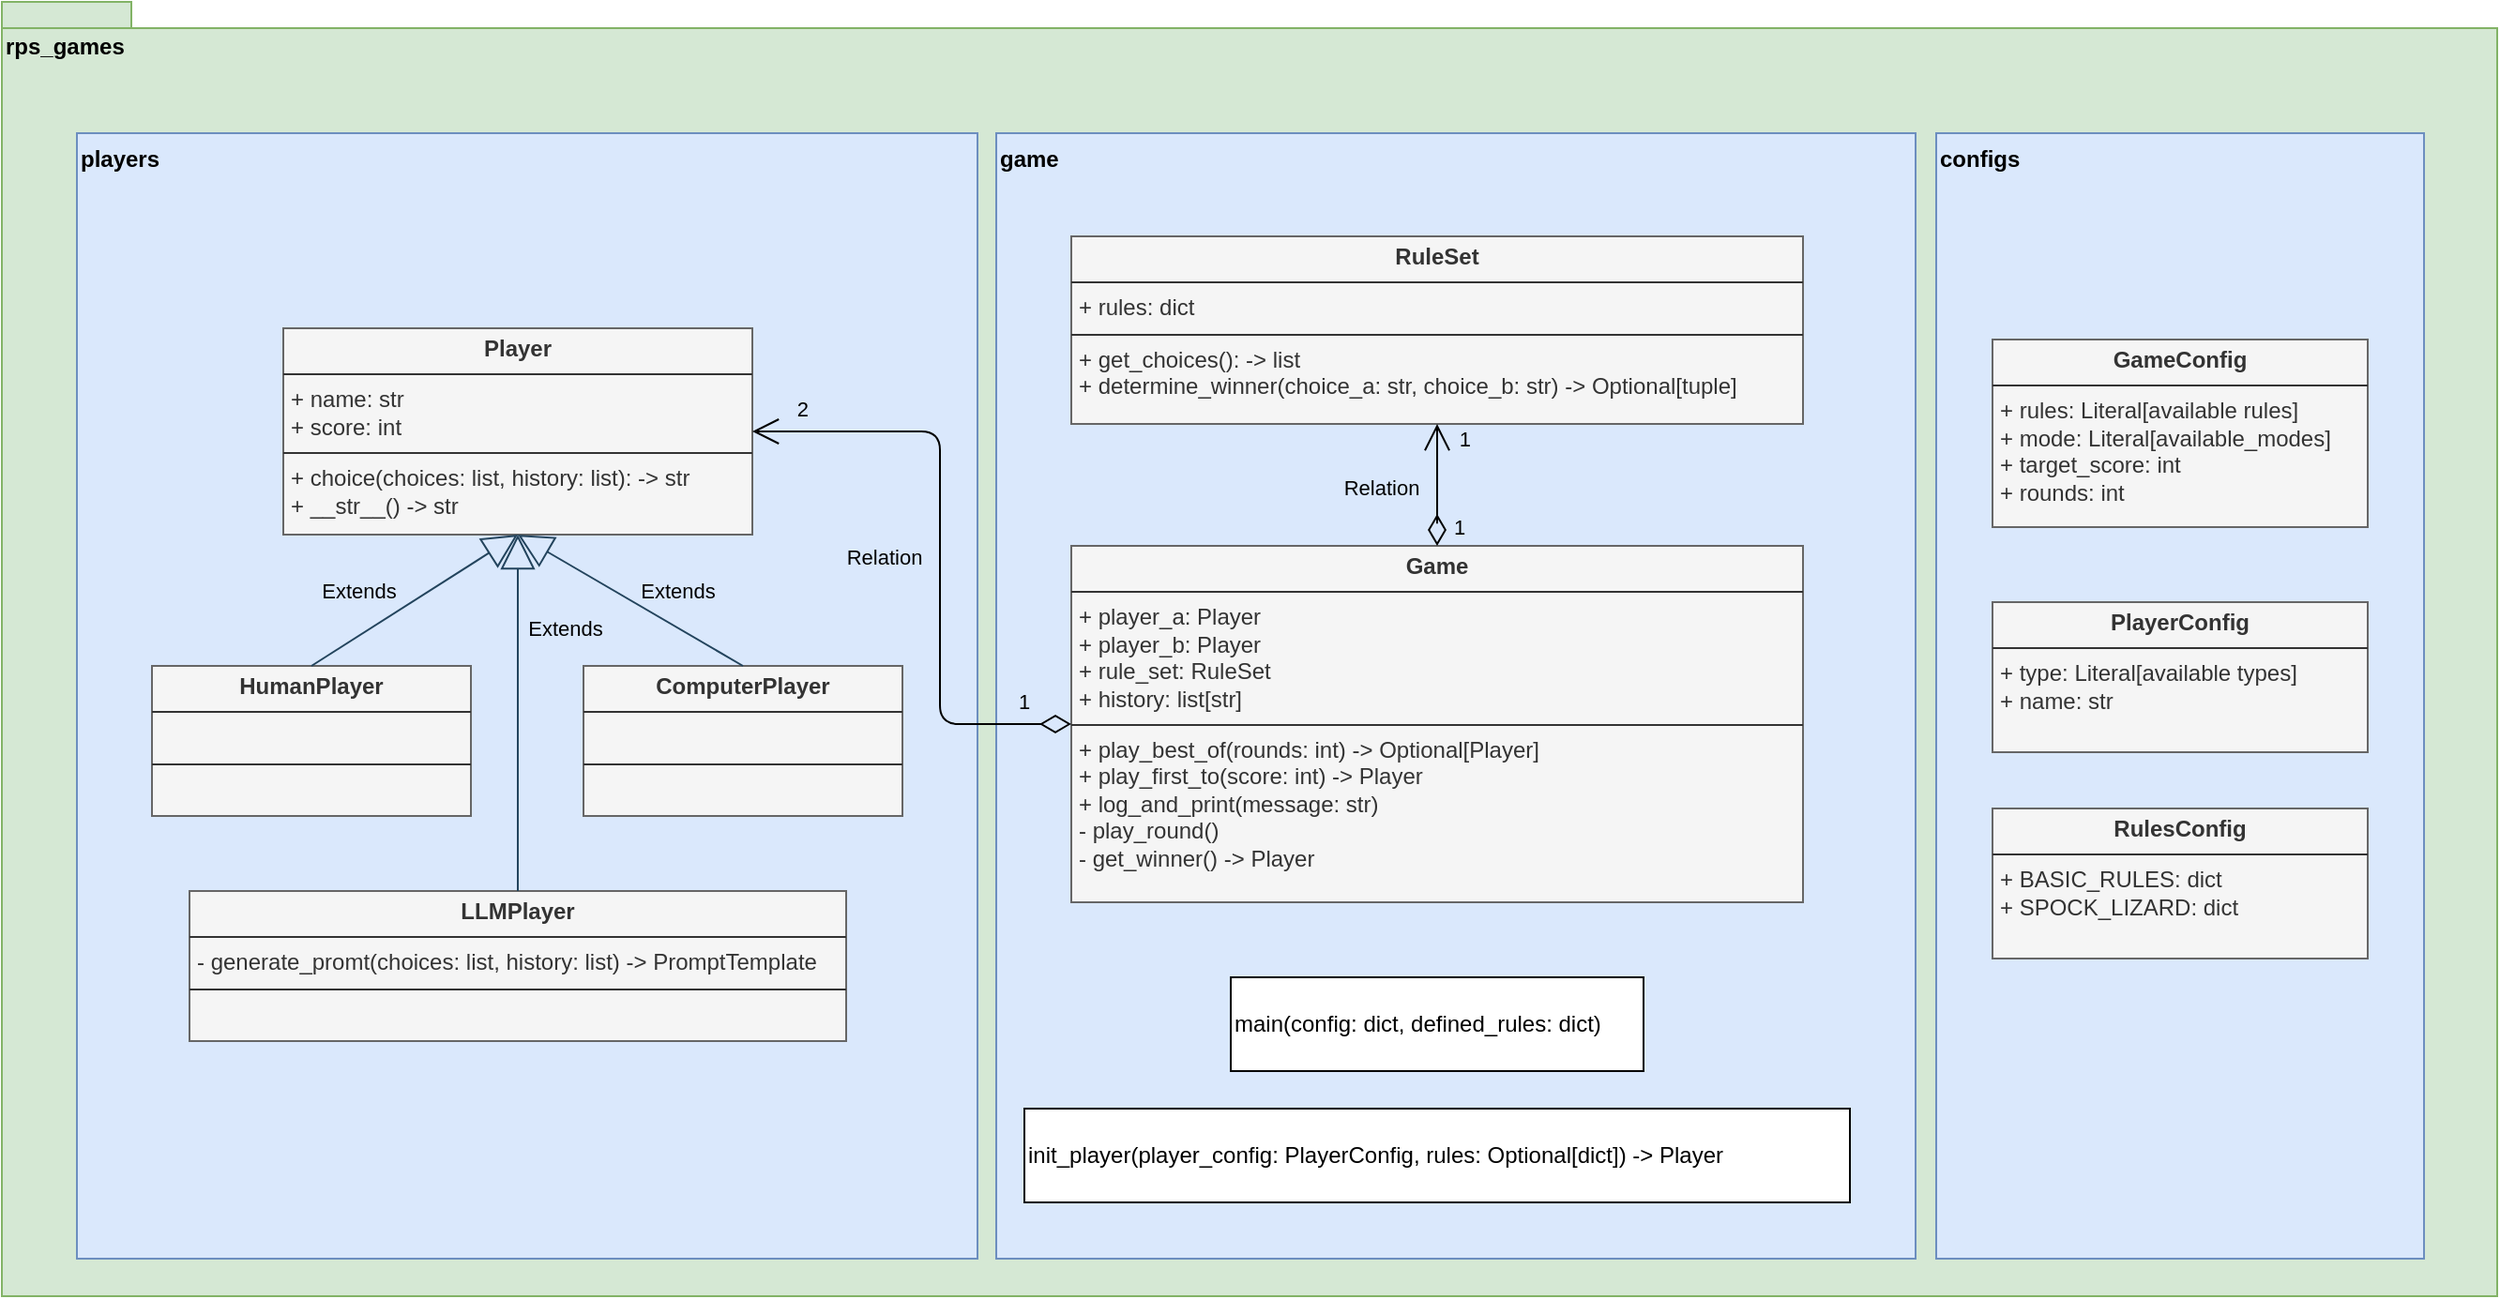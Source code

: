 <mxfile>
    <diagram id="u9CfZ9LrfUK4aCFaM3PY" name="Page-1">
        <mxGraphModel dx="1635" dy="1198" grid="1" gridSize="10" guides="1" tooltips="1" connect="1" arrows="1" fold="1" page="1" pageScale="1" pageWidth="850" pageHeight="1100" math="0" shadow="0">
            <root>
                <mxCell id="0"/>
                <mxCell id="1" parent="0"/>
                <mxCell id="2" value="rps_games" style="shape=folder;fontStyle=1;spacingTop=10;tabWidth=40;tabHeight=14;tabPosition=left;html=1;whiteSpace=wrap;verticalAlign=top;align=left;fillColor=#d5e8d4;strokeColor=#82b366;" parent="1" vertex="1">
                    <mxGeometry x="40" y="130" width="1330" height="690" as="geometry"/>
                </mxCell>
                <mxCell id="21" value="players" style="html=1;whiteSpace=wrap;align=left;verticalAlign=top;fontStyle=1;fillColor=#dae8fc;strokeColor=#6c8ebf;" parent="1" vertex="1">
                    <mxGeometry x="80" y="200" width="480" height="600" as="geometry"/>
                </mxCell>
                <mxCell id="6" value="game" style="html=1;whiteSpace=wrap;align=left;verticalAlign=top;fontStyle=1;fillColor=#dae8fc;strokeColor=#6c8ebf;" parent="1" vertex="1">
                    <mxGeometry x="570" y="200" width="490" height="600" as="geometry"/>
                </mxCell>
                <mxCell id="8" value="&lt;p style=&quot;margin:0px;margin-top:4px;text-align:center;&quot;&gt;&lt;b&gt;RuleSet&lt;/b&gt;&lt;/p&gt;&lt;hr size=&quot;1&quot; style=&quot;border-style:solid;&quot;&gt;&lt;p style=&quot;margin:0px;margin-left:4px;&quot;&gt;+ rules: dict&lt;/p&gt;&lt;hr size=&quot;1&quot; style=&quot;border-style:solid;&quot;&gt;&lt;p style=&quot;margin:0px;margin-left:4px;&quot;&gt;+ get_choices(): -&amp;gt; list&lt;/p&gt;&lt;p style=&quot;margin:0px;margin-left:4px;&quot;&gt;+ determine_winner(choice_a: str, choice_b: str) -&amp;gt; Optional[tuple]&lt;/p&gt;" style="verticalAlign=top;align=left;overflow=fill;html=1;whiteSpace=wrap;fillColor=#f5f5f5;strokeColor=#666666;fontColor=#333333;" parent="1" vertex="1">
                    <mxGeometry x="610" y="255" width="390" height="100" as="geometry"/>
                </mxCell>
                <mxCell id="9" value="&lt;p style=&quot;margin:0px;margin-top:4px;text-align:center;&quot;&gt;&lt;b&gt;Player&lt;/b&gt;&lt;/p&gt;&lt;hr size=&quot;1&quot; style=&quot;border-style:solid;&quot;&gt;&lt;p style=&quot;margin:0px;margin-left:4px;&quot;&gt;+ name: str&lt;/p&gt;&lt;p style=&quot;margin:0px;margin-left:4px;&quot;&gt;+ score: int&lt;/p&gt;&lt;hr size=&quot;1&quot; style=&quot;border-style:solid;&quot;&gt;&lt;p style=&quot;margin:0px;margin-left:4px;&quot;&gt;+ choice(choices: list, history: list): -&amp;gt; str&lt;/p&gt;&lt;p style=&quot;margin:0px;margin-left:4px;&quot;&gt;+ __str__() -&amp;gt; str&lt;/p&gt;" style="verticalAlign=top;align=left;overflow=fill;html=1;whiteSpace=wrap;fillColor=#f5f5f5;strokeColor=#666666;fontColor=#333333;" parent="1" vertex="1">
                    <mxGeometry x="190" y="304" width="250" height="110" as="geometry"/>
                </mxCell>
                <mxCell id="10" value="&lt;p style=&quot;margin:0px;margin-top:4px;text-align:center;&quot;&gt;&lt;b&gt;HumanPlayer&lt;/b&gt;&lt;/p&gt;&lt;hr size=&quot;1&quot; style=&quot;border-style:solid;&quot;&gt;&lt;p style=&quot;margin:0px;margin-left:4px;&quot;&gt;&lt;br&gt;&lt;/p&gt;&lt;hr size=&quot;1&quot; style=&quot;border-style:solid;&quot;&gt;&lt;p style=&quot;margin:0px;margin-left:4px;&quot;&gt;&lt;br&gt;&lt;/p&gt;" style="verticalAlign=top;align=left;overflow=fill;html=1;whiteSpace=wrap;fillColor=#f5f5f5;strokeColor=#666666;fontColor=#333333;" parent="1" vertex="1">
                    <mxGeometry x="120" y="484" width="170" height="80" as="geometry"/>
                </mxCell>
                <mxCell id="11" value="&lt;p style=&quot;margin:0px;margin-top:4px;text-align:center;&quot;&gt;&lt;b&gt;ComputerPlayer&lt;/b&gt;&lt;/p&gt;&lt;hr size=&quot;1&quot; style=&quot;border-style:solid;&quot;&gt;&lt;p style=&quot;margin:0px;margin-left:4px;&quot;&gt;&lt;br&gt;&lt;/p&gt;&lt;hr size=&quot;1&quot; style=&quot;border-style:solid;&quot;&gt;&lt;p style=&quot;margin:0px;margin-left:4px;&quot;&gt;&lt;br&gt;&lt;/p&gt;" style="verticalAlign=top;align=left;overflow=fill;html=1;whiteSpace=wrap;fillColor=#f5f5f5;strokeColor=#666666;fontColor=#333333;" parent="1" vertex="1">
                    <mxGeometry x="350" y="484" width="170" height="80" as="geometry"/>
                </mxCell>
                <mxCell id="18" value="Extends" style="endArrow=block;endSize=16;endFill=0;html=1;exitX=0.5;exitY=0;exitDx=0;exitDy=0;entryX=0.5;entryY=1;entryDx=0;entryDy=0;fillColor=#bac8d3;strokeColor=#23445d;labelBackgroundColor=none;" parent="1" source="10" target="9" edge="1">
                    <mxGeometry x="-0.347" y="20" width="160" relative="1" as="geometry">
                        <mxPoint x="230" y="584" as="sourcePoint"/>
                        <mxPoint x="390" y="584" as="targetPoint"/>
                        <mxPoint as="offset"/>
                    </mxGeometry>
                </mxCell>
                <mxCell id="19" value="Extends" style="endArrow=block;endSize=16;endFill=0;html=1;exitX=0.5;exitY=0;exitDx=0;exitDy=0;entryX=0.5;entryY=1;entryDx=0;entryDy=0;fillColor=#bac8d3;strokeColor=#23445d;labelBackgroundColor=none;" parent="1" source="11" target="9" edge="1">
                    <mxGeometry x="-0.275" y="-17" width="160" relative="1" as="geometry">
                        <mxPoint x="215" y="494" as="sourcePoint"/>
                        <mxPoint x="345" y="424" as="targetPoint"/>
                        <mxPoint as="offset"/>
                    </mxGeometry>
                </mxCell>
                <mxCell id="20" value="&lt;p style=&quot;margin:0px;margin-top:4px;text-align:center;&quot;&gt;&lt;b&gt;Game&lt;/b&gt;&lt;/p&gt;&lt;hr size=&quot;1&quot; style=&quot;border-style:solid;&quot;&gt;&lt;p style=&quot;margin:0px;margin-left:4px;&quot;&gt;+ player_a: Player&lt;/p&gt;&lt;p style=&quot;margin:0px;margin-left:4px;&quot;&gt;+ player_b: Player&lt;/p&gt;&lt;p style=&quot;margin:0px;margin-left:4px;&quot;&gt;+ rule_set: RuleSet&lt;/p&gt;&lt;p style=&quot;margin:0px;margin-left:4px;&quot;&gt;+ history: list[str]&lt;/p&gt;&lt;hr size=&quot;1&quot; style=&quot;border-style:solid;&quot;&gt;&lt;p style=&quot;margin:0px;margin-left:4px;&quot;&gt;&lt;span style=&quot;background-color: transparent;&quot;&gt;+ play_best_of(rounds: int) -&amp;gt; Optional[Player]&lt;/span&gt;&lt;/p&gt;&lt;p style=&quot;margin:0px;margin-left:4px;&quot;&gt;+ play_first_to(score: int) -&amp;gt; Player&lt;/p&gt;&lt;p style=&quot;margin:0px;margin-left:4px;&quot;&gt;+ log_and_print(message: str)&lt;/p&gt;&lt;p style=&quot;margin:0px;margin-left:4px;&quot;&gt;- play_round()&lt;/p&gt;&lt;p style=&quot;margin: 0px 0px 0px 4px;&quot;&gt;&lt;span style=&quot;background-color: transparent;&quot;&gt;- get_winner() -&amp;gt; Player&lt;/span&gt;&lt;/p&gt;&lt;p style=&quot;margin:0px;margin-left:4px;&quot;&gt;&lt;br&gt;&lt;/p&gt;" style="verticalAlign=top;align=left;overflow=fill;html=1;whiteSpace=wrap;fillColor=#f5f5f5;strokeColor=#666666;fontColor=#333333;" parent="1" vertex="1">
                    <mxGeometry x="610" y="420" width="390" height="190" as="geometry"/>
                </mxCell>
                <mxCell id="22" value="&lt;p style=&quot;margin:0px;margin-top:4px;text-align:center;&quot;&gt;&lt;b&gt;LLMPlayer&lt;/b&gt;&lt;/p&gt;&lt;hr size=&quot;1&quot; style=&quot;border-style:solid;&quot;&gt;&lt;p style=&quot;margin:0px;margin-left:4px;&quot;&gt;- generate_promt(choices: list, history: list) -&amp;gt; PromptTemplate&lt;/p&gt;&lt;hr size=&quot;1&quot; style=&quot;border-style:solid;&quot;&gt;&lt;p style=&quot;margin:0px;margin-left:4px;&quot;&gt;&lt;br&gt;&lt;/p&gt;" style="verticalAlign=top;align=left;overflow=fill;html=1;whiteSpace=wrap;fillColor=#f5f5f5;strokeColor=#666666;fontColor=#333333;" parent="1" vertex="1">
                    <mxGeometry x="140" y="604" width="350" height="80" as="geometry"/>
                </mxCell>
                <mxCell id="23" value="Extends" style="endArrow=block;endSize=16;endFill=0;html=1;exitX=0.5;exitY=0;exitDx=0;exitDy=0;fillColor=#bac8d3;strokeColor=#23445d;labelBackgroundColor=none;" parent="1" source="22" edge="1">
                    <mxGeometry x="0.474" y="-25" width="160" relative="1" as="geometry">
                        <mxPoint x="445" y="494" as="sourcePoint"/>
                        <mxPoint x="315" y="414" as="targetPoint"/>
                        <mxPoint as="offset"/>
                    </mxGeometry>
                </mxCell>
                <mxCell id="24" value="init_player(player_config: PlayerConfig, rules: Optional[dict]) -&amp;gt; Player" style="html=1;whiteSpace=wrap;align=left;" parent="1" vertex="1">
                    <mxGeometry x="585" y="720" width="440" height="50" as="geometry"/>
                </mxCell>
                <mxCell id="27" value="Relation" style="endArrow=open;html=1;endSize=12;startArrow=diamondThin;startSize=14;startFill=0;edgeStyle=orthogonalEdgeStyle;entryX=1;entryY=0.5;entryDx=0;entryDy=0;exitX=0;exitY=0.5;exitDx=0;exitDy=0;fontColor=default;labelBackgroundColor=none;" parent="1" source="20" target="9" edge="1">
                    <mxGeometry x="-0.026" y="30" relative="1" as="geometry">
                        <mxPoint x="410" y="420" as="sourcePoint"/>
                        <mxPoint x="570" y="420" as="targetPoint"/>
                        <Array as="points">
                            <mxPoint x="540" y="515"/>
                            <mxPoint x="540" y="359"/>
                        </Array>
                        <mxPoint as="offset"/>
                    </mxGeometry>
                </mxCell>
                <mxCell id="28" value="1" style="edgeLabel;resizable=0;html=1;align=left;verticalAlign=top;labelBackgroundColor=none;" parent="27" connectable="0" vertex="1">
                    <mxGeometry x="-1" relative="1" as="geometry">
                        <mxPoint x="-30" y="-25" as="offset"/>
                    </mxGeometry>
                </mxCell>
                <mxCell id="29" value="2" style="edgeLabel;resizable=0;html=1;align=right;verticalAlign=top;labelBackgroundColor=none;" parent="27" connectable="0" vertex="1">
                    <mxGeometry x="1" relative="1" as="geometry">
                        <mxPoint x="30" y="-25" as="offset"/>
                    </mxGeometry>
                </mxCell>
                <mxCell id="30" value="Relation" style="endArrow=open;html=1;endSize=12;startArrow=diamondThin;startSize=14;startFill=0;edgeStyle=orthogonalEdgeStyle;entryX=0.5;entryY=1;entryDx=0;entryDy=0;exitX=0.5;exitY=0;exitDx=0;exitDy=0;fontColor=default;labelBackgroundColor=none;" parent="1" source="20" target="8" edge="1">
                    <mxGeometry x="-0.026" y="30" relative="1" as="geometry">
                        <mxPoint x="620" y="525" as="sourcePoint"/>
                        <mxPoint x="450" y="315" as="targetPoint"/>
                        <Array as="points">
                            <mxPoint x="805" y="410"/>
                            <mxPoint x="805" y="410"/>
                        </Array>
                        <mxPoint as="offset"/>
                    </mxGeometry>
                </mxCell>
                <mxCell id="31" value="1" style="edgeLabel;resizable=0;html=1;align=left;verticalAlign=top;labelBackgroundColor=none;" parent="30" connectable="0" vertex="1">
                    <mxGeometry x="-1" relative="1" as="geometry">
                        <mxPoint x="7" y="-23" as="offset"/>
                    </mxGeometry>
                </mxCell>
                <mxCell id="32" value="1" style="edgeLabel;resizable=0;html=1;align=right;verticalAlign=top;labelBackgroundColor=none;" parent="30" connectable="0" vertex="1">
                    <mxGeometry x="1" relative="1" as="geometry">
                        <mxPoint x="18" y="-5" as="offset"/>
                    </mxGeometry>
                </mxCell>
                <mxCell id="33" value="main(config: dict, defined_rules: dict)" style="html=1;whiteSpace=wrap;align=left;" vertex="1" parent="1">
                    <mxGeometry x="695" y="650" width="220" height="50" as="geometry"/>
                </mxCell>
                <mxCell id="34" value="configs" style="html=1;whiteSpace=wrap;align=left;verticalAlign=top;fontStyle=1;fillColor=#dae8fc;strokeColor=#6c8ebf;" vertex="1" parent="1">
                    <mxGeometry x="1071" y="200" width="260" height="600" as="geometry"/>
                </mxCell>
                <mxCell id="35" value="&lt;p style=&quot;margin:0px;margin-top:4px;text-align:center;&quot;&gt;&lt;b&gt;GameConfig&lt;/b&gt;&lt;/p&gt;&lt;hr size=&quot;1&quot; style=&quot;border-style:solid;&quot;&gt;&lt;p style=&quot;margin:0px;margin-left:4px;&quot;&gt;+ rules: Literal[available rules]&lt;/p&gt;&lt;p style=&quot;margin:0px;margin-left:4px;&quot;&gt;+ mode: Literal[available_modes]&lt;/p&gt;&lt;p style=&quot;margin:0px;margin-left:4px;&quot;&gt;+ target_score: int&lt;/p&gt;&lt;p style=&quot;margin:0px;margin-left:4px;&quot;&gt;+ rounds: int&lt;/p&gt;" style="verticalAlign=top;align=left;overflow=fill;html=1;whiteSpace=wrap;fillColor=#f5f5f5;strokeColor=#666666;fontColor=#333333;" vertex="1" parent="1">
                    <mxGeometry x="1101" y="310" width="200" height="100" as="geometry"/>
                </mxCell>
                <mxCell id="36" value="&lt;p style=&quot;margin:0px;margin-top:4px;text-align:center;&quot;&gt;&lt;b&gt;PlayerConfig&lt;/b&gt;&lt;/p&gt;&lt;hr size=&quot;1&quot; style=&quot;border-style:solid;&quot;&gt;&lt;p style=&quot;margin:0px;margin-left:4px;&quot;&gt;+ type: Literal[available types]&lt;/p&gt;&lt;p style=&quot;margin:0px;margin-left:4px;&quot;&gt;+ name: str&lt;/p&gt;" style="verticalAlign=top;align=left;overflow=fill;html=1;whiteSpace=wrap;fillColor=#f5f5f5;strokeColor=#666666;fontColor=#333333;" vertex="1" parent="1">
                    <mxGeometry x="1101" y="450" width="200" height="80" as="geometry"/>
                </mxCell>
                <mxCell id="37" value="&lt;p style=&quot;margin:0px;margin-top:4px;text-align:center;&quot;&gt;&lt;b&gt;RulesConfig&lt;/b&gt;&lt;/p&gt;&lt;hr size=&quot;1&quot; style=&quot;border-style:solid;&quot;&gt;&lt;p style=&quot;margin:0px;margin-left:4px;&quot;&gt;+ BASIC_RULES: dict&lt;/p&gt;&lt;p style=&quot;margin:0px;margin-left:4px;&quot;&gt;&lt;span style=&quot;background-color: transparent;&quot;&gt;+ SPOCK_LIZARD: dict&lt;/span&gt;&lt;/p&gt;" style="verticalAlign=top;align=left;overflow=fill;html=1;whiteSpace=wrap;fillColor=#f5f5f5;strokeColor=#666666;fontColor=#333333;" vertex="1" parent="1">
                    <mxGeometry x="1101" y="560" width="200" height="80" as="geometry"/>
                </mxCell>
            </root>
        </mxGraphModel>
    </diagram>
</mxfile>